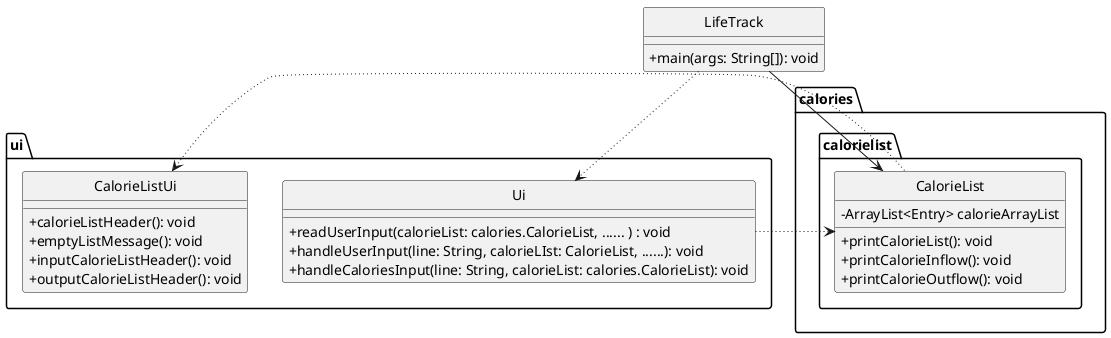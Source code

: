 @startuml

skinparam classAttributeIconSize 0

class LifeTrack {
    +main(args: String[]): void
}

package ui {
    class Ui {
        + readUserInput(calorieList: calories.CalorieList, ...... ) : void
        + handleUserInput(line: String, calorieLIst: CalorieList, ......): void
        + handleCaloriesInput(line: String, calorieList: calories.CalorieList): void
    }
    class CalorieListUi {
            + calorieListHeader(): void
            + emptyListMessage(): void
            + inputCalorieListHeader(): void
            + outputCalorieListHeader(): void
    }
}

package calories {
    package calorielist {
        class CalorieList {
            - ArrayList<Entry> calorieArrayList
            + printCalorieList(): void
            + printCalorieInflow(): void
            + printCalorieOutflow(): void
        }

    }
}

hide circle
LifeTrack --> calories.calorielist.CalorieList
LifeTrack -[dotted]-> ui.Ui
ui.Ui -[dotted]-> calories.calorielist.CalorieList
CalorieList -[dotted]-> CalorieListUi

@enduml


